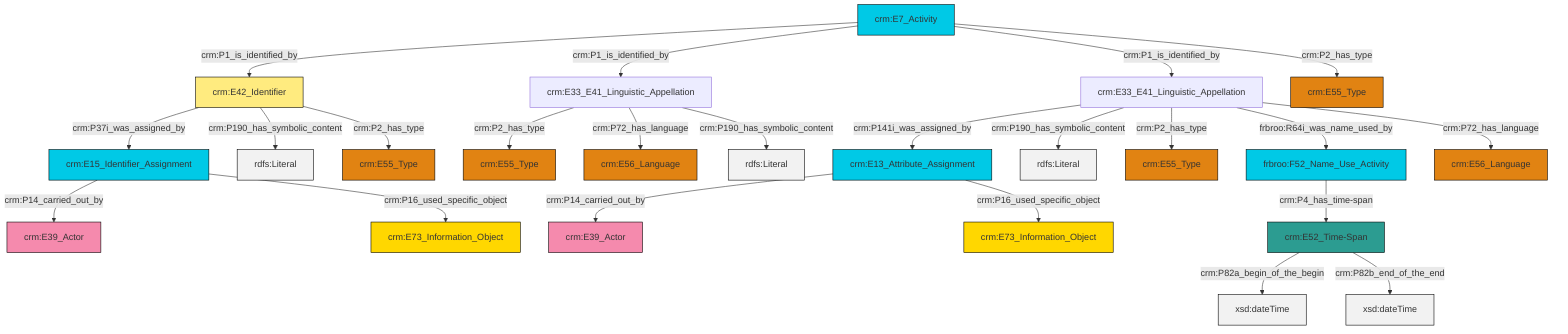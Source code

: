graph TD
classDef Literal fill:#f2f2f2,stroke:#000000;
classDef CRM_Entity fill:#FFFFFF,stroke:#000000;
classDef Temporal_Entity fill:#00C9E6, stroke:#000000;
classDef Type fill:#E18312, stroke:#000000;
classDef Time-Span fill:#2C9C91, stroke:#000000;
classDef Appellation fill:#FFEB7F, stroke:#000000;
classDef Place fill:#008836, stroke:#000000;
classDef Persistent_Item fill:#B266B2, stroke:#000000;
classDef Conceptual_Object fill:#FFD700, stroke:#000000;
classDef Physical_Thing fill:#D2B48C, stroke:#000000;
classDef Actor fill:#f58aad, stroke:#000000;
classDef PC_Classes fill:#4ce600, stroke:#000000;
classDef Multi fill:#cccccc,stroke:#000000;

0["crm:E42_Identifier"]:::Appellation -->|crm:P37i_was_assigned_by| 1["crm:E15_Identifier_Assignment"]:::Temporal_Entity
4["crm:E7_Activity"]:::Temporal_Entity -->|crm:P1_is_identified_by| 0["crm:E42_Identifier"]:::Appellation
5["crm:E33_E41_Linguistic_Appellation"]:::Default -->|crm:P141i_was_assigned_by| 6["crm:E13_Attribute_Assignment"]:::Temporal_Entity
10["crm:E33_E41_Linguistic_Appellation"]:::Default -->|crm:P2_has_type| 11["crm:E55_Type"]:::Type
4["crm:E7_Activity"]:::Temporal_Entity -->|crm:P1_is_identified_by| 10["crm:E33_E41_Linguistic_Appellation"]:::Default
5["crm:E33_E41_Linguistic_Appellation"]:::Default -->|crm:P190_has_symbolic_content| 12[rdfs:Literal]:::Literal
13["frbroo:F52_Name_Use_Activity"]:::Temporal_Entity -->|crm:P4_has_time-span| 14["crm:E52_Time-Span"]:::Time-Span
5["crm:E33_E41_Linguistic_Appellation"]:::Default -->|crm:P2_has_type| 7["crm:E55_Type"]:::Type
6["crm:E13_Attribute_Assignment"]:::Temporal_Entity -->|crm:P14_carried_out_by| 17["crm:E39_Actor"]:::Actor
10["crm:E33_E41_Linguistic_Appellation"]:::Default -->|crm:P72_has_language| 18["crm:E56_Language"]:::Type
6["crm:E13_Attribute_Assignment"]:::Temporal_Entity -->|crm:P16_used_specific_object| 22["crm:E73_Information_Object"]:::Conceptual_Object
4["crm:E7_Activity"]:::Temporal_Entity -->|crm:P1_is_identified_by| 5["crm:E33_E41_Linguistic_Appellation"]:::Default
0["crm:E42_Identifier"]:::Appellation -->|crm:P190_has_symbolic_content| 24[rdfs:Literal]:::Literal
14["crm:E52_Time-Span"]:::Time-Span -->|crm:P82a_begin_of_the_begin| 25[xsd:dateTime]:::Literal
1["crm:E15_Identifier_Assignment"]:::Temporal_Entity -->|crm:P14_carried_out_by| 2["crm:E39_Actor"]:::Actor
5["crm:E33_E41_Linguistic_Appellation"]:::Default -->|frbroo:R64i_was_name_used_by| 13["frbroo:F52_Name_Use_Activity"]:::Temporal_Entity
10["crm:E33_E41_Linguistic_Appellation"]:::Default -->|crm:P190_has_symbolic_content| 32[rdfs:Literal]:::Literal
5["crm:E33_E41_Linguistic_Appellation"]:::Default -->|crm:P72_has_language| 15["crm:E56_Language"]:::Type
1["crm:E15_Identifier_Assignment"]:::Temporal_Entity -->|crm:P16_used_specific_object| 33["crm:E73_Information_Object"]:::Conceptual_Object
0["crm:E42_Identifier"]:::Appellation -->|crm:P2_has_type| 26["crm:E55_Type"]:::Type
14["crm:E52_Time-Span"]:::Time-Span -->|crm:P82b_end_of_the_end| 38[xsd:dateTime]:::Literal
4["crm:E7_Activity"]:::Temporal_Entity -->|crm:P2_has_type| 20["crm:E55_Type"]:::Type